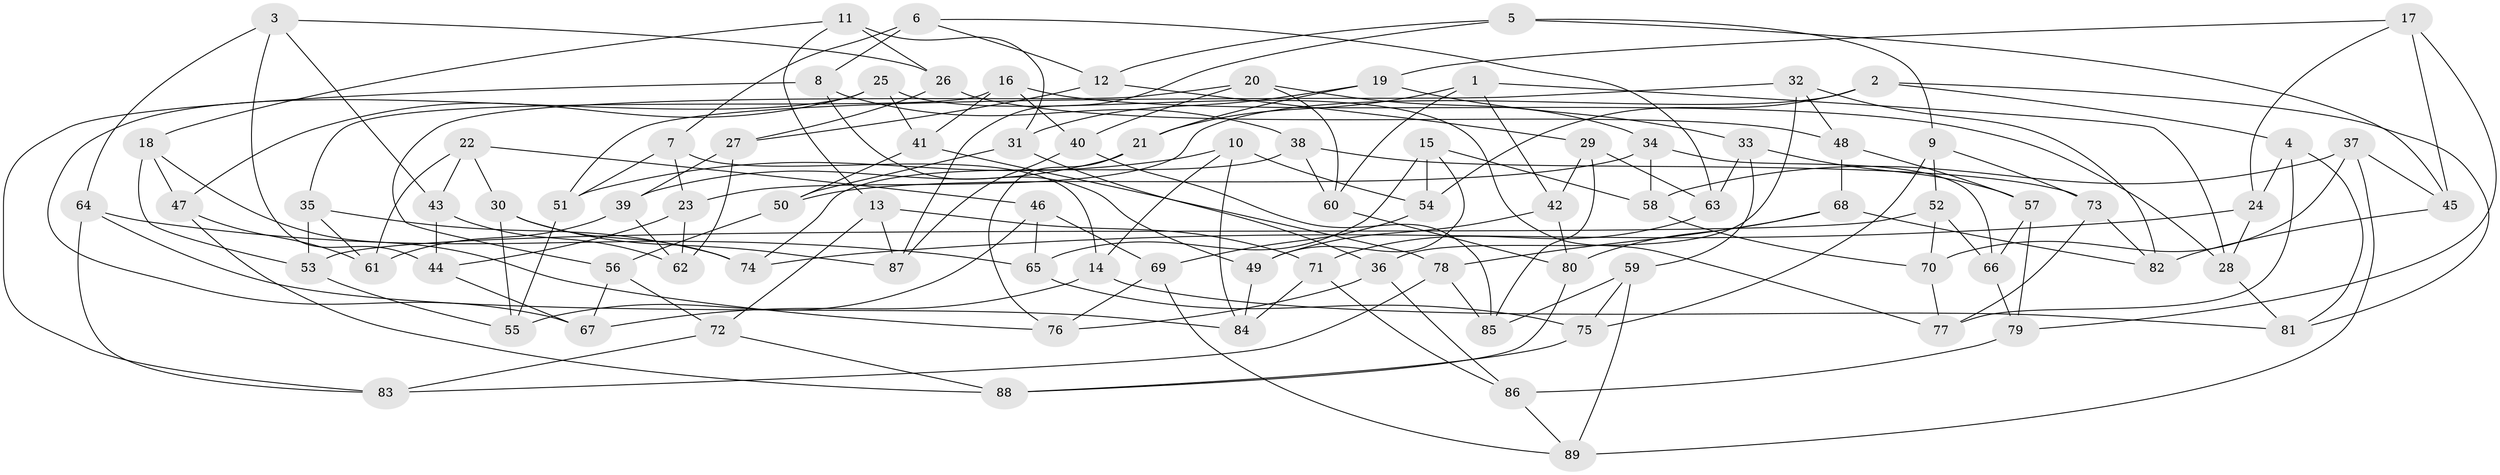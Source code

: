 // coarse degree distribution, {5: 0.19230769230769232, 6: 0.19230769230769232, 8: 0.2692307692307692, 9: 0.11538461538461539, 7: 0.23076923076923078}
// Generated by graph-tools (version 1.1) at 2025/38/03/04/25 23:38:12]
// undirected, 89 vertices, 178 edges
graph export_dot {
  node [color=gray90,style=filled];
  1;
  2;
  3;
  4;
  5;
  6;
  7;
  8;
  9;
  10;
  11;
  12;
  13;
  14;
  15;
  16;
  17;
  18;
  19;
  20;
  21;
  22;
  23;
  24;
  25;
  26;
  27;
  28;
  29;
  30;
  31;
  32;
  33;
  34;
  35;
  36;
  37;
  38;
  39;
  40;
  41;
  42;
  43;
  44;
  45;
  46;
  47;
  48;
  49;
  50;
  51;
  52;
  53;
  54;
  55;
  56;
  57;
  58;
  59;
  60;
  61;
  62;
  63;
  64;
  65;
  66;
  67;
  68;
  69;
  70;
  71;
  72;
  73;
  74;
  75;
  76;
  77;
  78;
  79;
  80;
  81;
  82;
  83;
  84;
  85;
  86;
  87;
  88;
  89;
  1 -- 21;
  1 -- 60;
  1 -- 42;
  1 -- 28;
  2 -- 4;
  2 -- 81;
  2 -- 54;
  2 -- 23;
  3 -- 43;
  3 -- 64;
  3 -- 26;
  3 -- 44;
  4 -- 81;
  4 -- 77;
  4 -- 24;
  5 -- 45;
  5 -- 12;
  5 -- 87;
  5 -- 9;
  6 -- 8;
  6 -- 12;
  6 -- 63;
  6 -- 7;
  7 -- 23;
  7 -- 51;
  7 -- 14;
  8 -- 83;
  8 -- 49;
  8 -- 38;
  9 -- 75;
  9 -- 52;
  9 -- 73;
  10 -- 51;
  10 -- 54;
  10 -- 84;
  10 -- 14;
  11 -- 18;
  11 -- 26;
  11 -- 13;
  11 -- 31;
  12 -- 27;
  12 -- 29;
  13 -- 72;
  13 -- 71;
  13 -- 87;
  14 -- 67;
  14 -- 81;
  15 -- 49;
  15 -- 54;
  15 -- 65;
  15 -- 58;
  16 -- 35;
  16 -- 41;
  16 -- 40;
  16 -- 28;
  17 -- 45;
  17 -- 79;
  17 -- 24;
  17 -- 19;
  18 -- 53;
  18 -- 76;
  18 -- 47;
  19 -- 33;
  19 -- 31;
  19 -- 21;
  20 -- 56;
  20 -- 40;
  20 -- 60;
  20 -- 34;
  21 -- 76;
  21 -- 39;
  22 -- 46;
  22 -- 61;
  22 -- 43;
  22 -- 30;
  23 -- 62;
  23 -- 44;
  24 -- 28;
  24 -- 74;
  25 -- 77;
  25 -- 47;
  25 -- 41;
  25 -- 67;
  26 -- 27;
  26 -- 48;
  27 -- 62;
  27 -- 39;
  28 -- 81;
  29 -- 42;
  29 -- 85;
  29 -- 63;
  30 -- 74;
  30 -- 87;
  30 -- 55;
  31 -- 50;
  31 -- 36;
  32 -- 82;
  32 -- 48;
  32 -- 51;
  32 -- 36;
  33 -- 59;
  33 -- 57;
  33 -- 63;
  34 -- 50;
  34 -- 66;
  34 -- 58;
  35 -- 53;
  35 -- 61;
  35 -- 74;
  36 -- 76;
  36 -- 86;
  37 -- 58;
  37 -- 70;
  37 -- 89;
  37 -- 45;
  38 -- 73;
  38 -- 74;
  38 -- 60;
  39 -- 61;
  39 -- 62;
  40 -- 87;
  40 -- 85;
  41 -- 78;
  41 -- 50;
  42 -- 80;
  42 -- 49;
  43 -- 62;
  43 -- 44;
  44 -- 67;
  45 -- 82;
  46 -- 55;
  46 -- 65;
  46 -- 69;
  47 -- 88;
  47 -- 61;
  48 -- 57;
  48 -- 68;
  49 -- 84;
  50 -- 56;
  51 -- 55;
  52 -- 53;
  52 -- 70;
  52 -- 66;
  53 -- 55;
  54 -- 69;
  56 -- 67;
  56 -- 72;
  57 -- 66;
  57 -- 79;
  58 -- 70;
  59 -- 85;
  59 -- 89;
  59 -- 75;
  60 -- 80;
  63 -- 71;
  64 -- 65;
  64 -- 83;
  64 -- 84;
  65 -- 75;
  66 -- 79;
  68 -- 80;
  68 -- 78;
  68 -- 82;
  69 -- 76;
  69 -- 89;
  70 -- 77;
  71 -- 86;
  71 -- 84;
  72 -- 88;
  72 -- 83;
  73 -- 82;
  73 -- 77;
  75 -- 88;
  78 -- 85;
  78 -- 83;
  79 -- 86;
  80 -- 88;
  86 -- 89;
}
